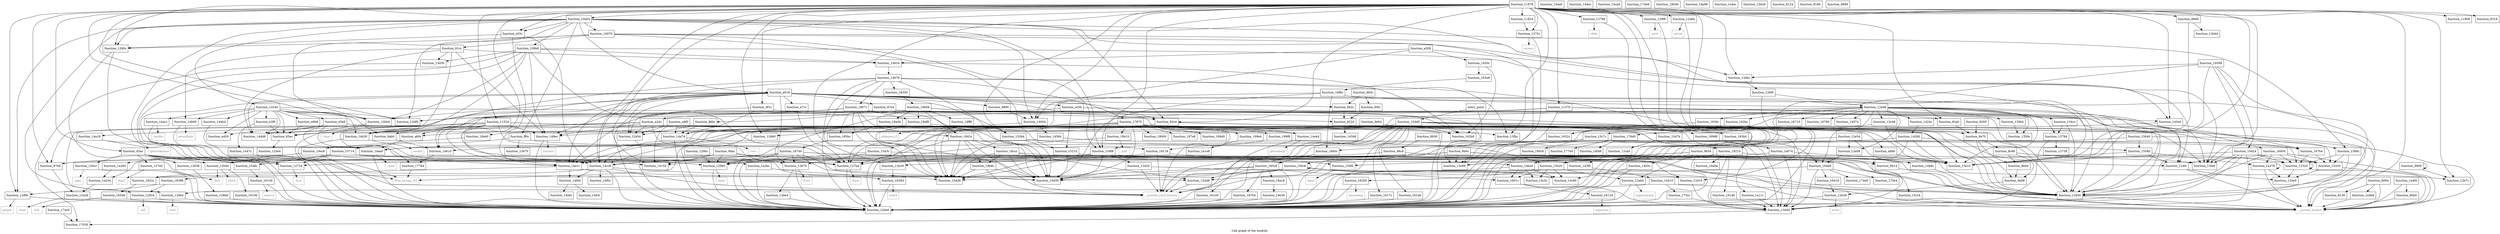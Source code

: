 digraph "Call graph of the module." {
  label="Call graph of the module.";
  node [shape=record];

  Node_function_9dac [label="{function_9dac}"];
  Node_function_129cc [label="{function_129cc}"];
  Node_function_9e94 [label="{function_9e94}"];
  Node_function_9f1c [label="{function_9f1c}"];
  Node_function_12934 [label="{function_12934}"];
  Node_function_a208 [label="{function_a208}"];
  Node_function_a2dc [label="{function_a2dc}"];
  Node_function_a55c [label="{function_a55c}"];
  Node_function_a6f4 [label="{function_a6f4}"];
  Node_function_a880 [label="{function_a880}"];
  Node_function_a9f0 [label="{function_a9f0}"];
  Node_function_9ab0 [label="{function_9ab0}"];
  Node_function_12320 [label="{function_12320}"];
  Node_function_e3f0 [label="{function_e3f0}"];
  Node_function_12430 [label="{function_12430}"];
  Node_function_12960 [label="{function_12960}"];
  Node_function_e450 [label="{function_e450}"];
  Node_function_e5a8 [label="{function_e5a8}"];
  Node_function_e7cc [label="{function_e7cc}"];
  Node_function_125e4 [label="{function_125e4}"];
  Node_function_9b6c [label="{function_9b6c}"];
  Node_function_e818 [label="{function_e818}"];
  Node_function_ff6c [label="{function_ff6c}"];
  Node_function_12670 [label="{function_12670}"];
  Node_function_126e4 [label="{function_126e4}"];
  Node_function_10070 [label="{function_10070}"];
  Node_function_12734 [label="{function_12734}"];
  Node_function_12a28 [label="{function_12a28}"];
  Node_function_124fc [label="{function_124fc}"];
  Node_function_ac94 [label="{function_ac94}"];
  Node_function_128e4 [label="{function_128e4}"];
  Node_function_9b14 [label="{function_9b14}"];
  Node_function_e6b8 [label="{function_e6b8}"];
  Node_function_125e0 [label="{function_125e0}"];
  Node_function_129bc [label="{function_129bc}"];
  Node_function_1275c [label="{function_1275c}"];
  Node_function_10240 [label="{function_10240}"];
  Node_function_12788 [label="{function_12788}"];
  Node_function_127b4 [label="{function_127b4}"];
  Node_function_108b0 [label="{function_108b0}"];
  Node_function_127e0 [label="{function_127e0}"];
  Node_function_10a04 [label="{function_10a04}"];
  Node_function_1280c [label="{function_1280c}"];
  Node_function_11370 [label="{function_11370}"];
  Node_function_12838 [label="{function_12838}"];
  Node_function_11524 [label="{function_11524}"];
  Node_function_12860 [label="{function_12860}"];
  Node_function_11808 [label="{function_11808}"];
  Node_function_1288c [label="{function_1288c}"];
  Node_function_11824 [label="{function_11824}"];
  Node_function_128b8 [label="{function_128b8}"];
  Node_function_11878 [label="{function_11878}"];
  Node_function_129f8 [label="{function_129f8}"];
  Node_function_12b30 [label="{function_12b30}"];
  Node_function_12b38 [label="{function_12b38}"];
  Node_function_12b64 [label="{function_12b64}"];
  Node_function_12b7c [label="{function_12b7c}"];
  Node_function_12a84 [label="{function_12a84}"];
  Node_function_12ab0 [label="{function_12ab0}"];
  Node_function_12b04 [label="{function_12b04}"];
  Node_function_14410 [label="{function_14410}"];
  Node_function_1447c [label="{function_1447c}"];
  Node_function_12a54 [label="{function_12a54}"];
  Node_function_143f0 [label="{function_143f0}"];
  Node_unknown_0 [color="gray50", fontcolor="gray50", label="{unknown_0}"];
  Node_vfork [color="gray50", fontcolor="gray50", label="{vfork}"];
  Node_fork [color="gray50", fontcolor="gray50", label="{fork}"];
  Node_function_144a0 [label="{function_144a0}"];
  Node_function_144b4 [label="{function_144b4}"];
  Node_function_144d8 [label="{function_144d8}"];
  Node_function_144ec [label="{function_144ec}"];
  Node_function_1450c [label="{function_1450c}"];
  Node_function_14584 [label="{function_14584}"];
  Node_function_14604 [label="{function_14604}"];
  Node_function_14610 [label="{function_14610}"];
  Node_function_14634 [label="{function_14634}"];
  Node_function_14678 [label="{function_14678}"];
  Node_function_149ec [label="{function_149ec}"];
  Node_function_1a4f4 [label="{function_1a4f4}"];
  Node_function_14a18 [label="{function_14a18}"];
  Node_function_14a44 [label="{function_14a44}"];
  Node_function_14a74 [label="{function_14a74}"];
  Node_function_14aa0 [label="{function_14aa0}"];
  Node_function_14acc [label="{function_14acc}"];
  Node_function_14b00 [label="{function_14b00}"];
  Node_function_14b30 [label="{function_14b30}"];
  Node_function_14b5c [label="{function_14b5c}"];
  Node_function_14b8c [label="{function_14b8c}"];
  Node_function_14ba4 [label="{function_14ba4}"];
  Node_function_14c5c [label="{function_14c5c}"];
  Node_function_14c80 [label="{function_14c80}"];
  Node_function_14ca4 [label="{function_14ca4}"];
  Node_function_14cc8 [label="{function_14cc8}"];
  Node_function_14e1c [label="{function_14e1c}"];
  Node_function_14f0c [label="{function_14f0c}"];
  Node_function_14fa0 [label="{function_14fa0}"];
  Node_function_14fc0 [label="{function_14fc0}"];
  Node_function_14fd4 [label="{function_14fd4}"];
  Node_function_150c8 [label="{function_150c8}"];
  Node_function_15210 [label="{function_15210}"];
  Node_function_153b4 [label="{function_153b4}"];
  Node_function_154f0 [label="{function_154f0}"];
  Node_function_15580 [label="{function_15580}"];
  Node_function_15640 [label="{function_15640}"];
  Node_function_15714 [label="{function_15714}"];
  Node_function_1584c [label="{function_1584c}"];
  Node_function_159f8 [label="{function_159f8}"];
  Node_function_15a8c [label="{function_15a8c}"];
  Node_function_15b20 [label="{function_15b20}"];
  Node_function_15cc4 [label="{function_15cc4}"];
  Node_function_15d30 [label="{function_15d30}"];
  Node_function_15d38 [label="{function_15d38}"];
  Node_function_15d3c [label="{function_15d3c}"];
  Node_function_15d74 [label="{function_15d74}"];
  Node_function_15dd0 [label="{function_15dd0}"];
  Node_function_1601c [label="{function_1601c}"];
  Node_function_16100 [label="{function_16100}"];
  Node_function_16124 [label="{function_16124}"];
  Node_function_16150 [label="{function_16150}"];
  Node_function_1617c [label="{function_1617c}"];
  Node_function_161a8 [label="{function_161a8}"];
  Node_function_161d4 [label="{function_161d4}"];
  Node_function_16200 [label="{function_16200}"];
  Node_function_1622c [label="{function_1622c}"];
  Node_function_16284 [label="{function_16284}"];
  Node_function_162b0 [label="{function_162b0}"];
  Node_function_162bc [label="{function_162bc}"];
  Node_function_1630c [label="{function_1630c}"];
  Node_function_1632c [label="{function_1632c}"];
  Node_function_163e8 [label="{function_163e8}"];
  Node_function_16418 [label="{function_16418}"];
  Node_function_164d4 [label="{function_164d4}"];
  Node_function_1660c [label="{function_1660c}"];
  Node_function_16710 [label="{function_16710}"];
  Node_function_16780 [label="{function_16780}"];
  Node_function_167b4 [label="{function_167b4}"];
  Node_function_16904 [label="{function_16904}"];
  Node_function_16f6c [label="{function_16f6c}"];
  Node_function_17030 [label="{function_17030}"];
  Node_function_174b8 [label="{function_174b8}"];
  Node_function_174c0 [label="{function_174c0}"];
  Node_function_174d0 [label="{function_174d0}"];
  Node_function_175cc [label="{function_175cc}"];
  Node_function_175e4 [label="{function_175e4}"];
  Node_function_176d0 [label="{function_176d0}"];
  Node_function_17744 [label="{function_17744}"];
  Node_function_17784 [label="{function_17784}"];
  Node_function_17870 [label="{function_17870}"];
  Node_function_18048 [label="{function_18048}"];
  Node_function_1807c [label="{function_1807c}"];
  Node_function_18350 [label="{function_18350}"];
  Node_function_18398 [label="{function_18398}"];
  Node_function_183b0 [label="{function_183b0}"];
  Node_function_183d4 [label="{function_183d4}"];
  Node_function_18410 [label="{function_18410}"];
  Node_function_1843c [label="{function_1843c}"];
  Node_function_185bc [label="{function_185bc}"];
  Node_function_185c8 [label="{function_185c8}"];
  Node_function_18704 [label="{function_18704}"];
  Node_function_187d0 [label="{function_187d0}"];
  Node_function_18a98 [label="{function_18a98}"];
  Node_function_18ac8 [label="{function_18ac8}"];
  Node_function_18af8 [label="{function_18af8}"];
  Node_function_18b8c [label="{function_18b8c}"];
  Node_function_18ccc [label="{function_18ccc}"];
  Node_function_18eb0 [label="{function_18eb0}"];
  Node_function_18f48 [label="{function_18f48}"];
  Node_function_19000 [label="{function_19000}"];
  Node_function_190c8 [label="{function_190c8}"];
  Node_function_19118 [label="{function_19118}"];
  Node_function_19148 [label="{function_19148}"];
  Node_function_19214 [label="{function_19214}"];
  Node_function_19424 [label="{function_19424}"];
  Node_function_19588 [label="{function_19588}"];
  Node_function_197e8 [label="{function_197e8}"];
  Node_function_198d0 [label="{function_198d0}"];
  Node_function_19988 [label="{function_19988}"];
  Node_function_199e4 [label="{function_199e4}"];
  Node_function_199f8 [label="{function_199f8}"];
  Node_function_19ad4 [label="{function_19ad4}"];
  Node_function_19b08 [label="{function_19b08}"];
  Node_function_19e30 [label="{function_19e30}"];
  Node_function_19e94 [label="{function_19e94}"];
  Node_function_19ec8 [label="{function_19ec8}"];
  Node_function_19ff8 [label="{function_19ff8}"];
  Node_function_1a074 [label="{function_1a074}"];
  Node_function_1a11c [label="{function_1a11c}"];
  Node_function_1a1e8 [label="{function_1a1e8}"];
  Node_function_1a234 [label="{function_1a234}"];
  Node_function_1a290 [label="{function_1a290}"];
  Node_function_1a2bc [label="{function_1a2bc}"];
  Node_function_1a378 [label="{function_1a378}"];
  Node_function_1a4b8 [label="{function_1a4b8}"];
  Node_function_1a4ec [label="{function_1a4ec}"];
  Node_fcntl [color="gray50", fontcolor="gray50", label="{fcntl}"];
  Node_exit [color="gray50", fontcolor="gray50", label="{exit}"];
  Node_access [color="gray50", fontcolor="gray50", label="{access}"];
  Node_chdir [color="gray50", fontcolor="gray50", label="{chdir}"];
  Node_close [color="gray50", fontcolor="gray50", label="{close}"];
  Node_dup2 [color="gray50", fontcolor="gray50", label="{dup2}"];
  Node_getpid [color="gray50", fontcolor="gray50", label="{getpid}"];
  Node_ioctl [color="gray50", fontcolor="gray50", label="{ioctl}"];
  Node_kill [color="gray50", fontcolor="gray50", label="{kill}"];
  Node_open [color="gray50", fontcolor="gray50", label="{open}"];
  Node_pipe [color="gray50", fontcolor="gray50", label="{pipe}"];
  Node_prctl [color="gray50", fontcolor="gray50", label="{prctl}"];
  Node_read [color="gray50", fontcolor="gray50", label="{read}"];
  Node_setsid [color="gray50", fontcolor="gray50", label="{setsid}"];
  Node_sigprocmask [color="gray50", fontcolor="gray50", label="{sigprocmask}"];
  Node_time [color="gray50", fontcolor="gray50", label="{time}"];
  Node_write [color="gray50", fontcolor="gray50", label="{write}"];
  Node_connect [color="gray50", fontcolor="gray50", label="{connect}"];
  Node_getsockname [color="gray50", fontcolor="gray50", label="{getsockname}"];
  Node_getsockopt [color="gray50", fontcolor="gray50", label="{getsockopt}"];
  Node_recv [color="gray50", fontcolor="gray50", label="{recv}"];
  Node_send [color="gray50", fontcolor="gray50", label="{send}"];
  Node_sendto [color="gray50", fontcolor="gray50", label="{sendto}"];
  Node_setsockopt [color="gray50", fontcolor="gray50", label="{setsockopt}"];
  Node_socket [color="gray50", fontcolor="gray50", label="{socket}"];
  Node_sigaction [color="gray50", fontcolor="gray50", label="{sigaction}"];
  Node_execve [color="gray50", fontcolor="gray50", label="{execve}"];
  Node_nanosleep [color="gray50", fontcolor="gray50", label="{nanosleep}"];
  Node_wait4 [color="gray50", fontcolor="gray50", label="{wait4}"];
  Node_brk [color="gray50", fontcolor="gray50", label="{brk}"];
  Node_poll [color="gray50", fontcolor="gray50", label="{poll}"];
  Node_llvm_bswap_i32 [color="gray50", fontcolor="gray50", label="{llvm_bswap_i32}"];
  Node_fabsf [color="gray50", fontcolor="gray50", label="{fabsf}"];
  Node_function_13d28 [label="{function_13d28}"];
  Node_function_13d30 [label="{function_13d30}"];
  Node_function_13d40 [label="{function_13d40}"];
  Node_function_13d50 [label="{function_13d50}"];
  Node_function_13df0 [label="{function_13df0}"];
  Node_function_13e10 [label="{function_13e10}"];
  Node_function_13e70 [label="{function_13e70}"];
  Node_function_13e98 [label="{function_13e98}"];
  Node_function_13fa0 [label="{function_13fa0}"];
  Node_function_13fbc [label="{function_13fbc}"];
  Node_function_14074 [label="{function_14074}"];
  Node_function_14154 [label="{function_14154}"];
  Node_function_1424c [label="{function_1424c}"];
  Node_function_14260 [label="{function_14260}"];
  Node_function_14348 [label="{function_14348}"];
  Node_function_143e4 [label="{function_143e4}"];
  Node_function_12bb0 [label="{function_12bb0}"];
  Node_function_12bbc [label="{function_12bbc}"];
  Node_function_12bf0 [label="{function_12bf0}"];
  Node_function_12ca0 [label="{function_12ca0}"];
  Node_function_12d10 [label="{function_12d10}"];
  Node_function_12d20 [label="{function_12d20}"];
  Node_function_12dd8 [label="{function_12dd8}"];
  Node_function_12e08 [label="{function_12e08}"];
  Node_function_12e54 [label="{function_12e54}"];
  Node_function_12ed8 [label="{function_12ed8}"];
  Node_function_134cc [label="{function_134cc}"];
  Node_function_13564 [label="{function_13564}"];
  Node_function_1359c [label="{function_1359c}"];
  Node_function_13738 [label="{function_13738}"];
  Node_function_13784 [label="{function_13784}"];
  Node_function_13c48 [label="{function_13c48}"];
  Node_function_13c7c [label="{function_13c7c}"];
  Node_function_12640 [label="{function_12640}"];
  Node___pseudo_branch [color="gray50", fontcolor="gray50", label="{__pseudo_branch}"];
  Node___pseudo_cond_branch [color="gray50", fontcolor="gray50", label="{__pseudo_cond_branch}"];
  Node_function_8094 [label="{function_8094}"];
  Node_function_80b0 [label="{function_80b0}"];
  Node_function_8124 [label="{function_8124}"];
  Node_function_8130 [label="{function_8130}"];
  Node_function_8188 [label="{function_8188}"];
  Node_entry_point [label="{entry_point}"];
  Node_function_81cc [label="{function_81cc}"];
  Node_function_8318 [label="{function_8318}"];
  Node_function_83ec [label="{function_83ec}"];
  Node_function_8524 [label="{function_8524}"];
  Node_function_85fc [label="{function_85fc}"];
  Node_function_862c [label="{function_862c}"];
  Node_function_865c [label="{function_865c}"];
  Node_function_86bc [label="{function_86bc}"];
  Node_function_87e4 [label="{function_87e4}"];
  Node_function_8890 [label="{function_8890}"];
  Node_function_88c8 [label="{function_88c8}"];
  Node_function_8938 [label="{function_8938}"];
  Node_function_8968 [label="{function_8968}"];
  Node_function_8a98 [label="{function_8a98}"];
  Node_function_8b04 [label="{function_8b04}"];
  Node_function_8c88 [label="{function_8c88}"];
  Node_function_8e70 [label="{function_8e70}"];
  Node_function_9260 [label="{function_9260}"];
  Node_function_92a0 [label="{function_92a0}"];
  Node_function_92e4 [label="{function_92e4}"];
  Node_function_93ac [label="{function_93ac}"];
  Node_function_9634 [label="{function_9634}"];
  Node_function_97b8 [label="{function_97b8}"];
  Node_function_9888 [label="{function_9888}"];
  Node_function_9908 [label="{function_9908}"];
  Node_function_9dac -> Node_function_12960;
  Node_function_9dac -> Node_function_9b14;
  Node_function_9dac -> Node_function_127b4;
  Node_function_9dac -> Node_function_13d50;
  Node_function_9dac -> Node_function_14154;
  Node_function_9dac -> Node_function_97b8;
  Node_function_129cc -> Node_pipe;
  Node_function_129cc -> Node_function_12bb0;
  Node_function_9e94 -> Node_function_12430;
  Node_function_9e94 -> Node_function_83ec;
  Node_function_9f1c -> Node_function_12a54;
  Node_function_9f1c -> Node_function_14a74;
  Node_function_9f1c -> Node_function_13d50;
  Node_function_9f1c -> Node_function_92e4;
  Node_function_12934 -> Node_kill;
  Node_function_12934 -> Node_function_12bb0;
  Node_function_a208 -> Node_function_1450c;
  Node_function_a208 -> Node_function_14604;
  Node_function_a208 -> Node_function_14634;
  Node_function_a208 -> Node_function_13fa0;
  Node_function_a2dc -> Node_function_9ab0;
  Node_function_a2dc -> Node_function_12670;
  Node_function_a2dc -> Node_function_12a54;
  Node_function_a2dc -> Node_function_144d8;
  Node_function_a2dc -> Node_function_149ec;
  Node_function_a2dc -> Node_function_14a44;
  Node_function_a2dc -> Node_function_12bb0;
  Node_function_a55c -> Node_function_1280c;
  Node_function_a55c -> Node_function_14cc8;
  Node_function_a55c -> Node_function_14e1c;
  Node_function_a6f4 -> Node_function_14aa0;
  Node_function_a880 -> Node_function_13e10;
  Node_function_a9f0 -> Node_function_a6f4;
  Node_function_a9f0 -> Node_function_a880;
  Node_function_a9f0 -> Node_function_12a54;
  Node_function_a9f0 -> Node_function_14a74;
  Node_function_a9f0 -> Node_function_14154;
  Node_function_9ab0 -> Node_function_14610;
  Node_function_12320 -> Node_function_12320;
  Node_function_12320 -> Node_function_125e0;
  Node_function_12320 -> Node___pseudo_branch;
  Node_function_e3f0 -> Node_function_1447c;
  Node_function_e3f0 -> Node_function_83ec;
  Node_function_12430 -> Node_function_125e0;
  Node_function_12430 -> Node___pseudo_branch;
  Node_function_12960 -> Node_open;
  Node_function_12960 -> Node_function_12bb0;
  Node_function_e5a8 -> Node_function_e450;
  Node_function_e5a8 -> Node_function_144d8;
  Node_function_e5a8 -> Node_function_14cc8;
  Node_function_e5a8 -> Node_function_14e1c;
  Node_function_e5a8 -> Node_function_13d40;
  Node_function_e7cc -> Node_function_127b4;
  Node_function_9b6c -> Node_function_12960;
  Node_function_9b6c -> Node_function_9b14;
  Node_function_9b6c -> Node_function_127b4;
  Node_function_9b6c -> Node_function_13d50;
  Node_function_9b6c -> Node_function_13e10;
  Node_function_9b6c -> Node_function_13e98;
  Node_function_9b6c -> Node_function_13fa0;
  Node_function_9b6c -> Node_function_14154;
  Node_function_9b6c -> Node_function_97b8;
  Node_function_e818 -> Node_function_e7cc;
  Node_function_e818 -> Node_function_12670;
  Node_function_e818 -> Node_function_ac94;
  Node_function_e818 -> Node_function_12b04;
  Node_function_e818 -> Node_function_12a54;
  Node_function_e818 -> Node_function_144d8;
  Node_function_e818 -> Node_function_149ec;
  Node_function_e818 -> Node_function_14a44;
  Node_function_e818 -> Node_function_14aa0;
  Node_function_e818 -> Node_function_14b30;
  Node_function_e818 -> Node_function_14cc8;
  Node_function_e818 -> Node_function_153b4;
  Node_function_e818 -> Node_function_13d50;
  Node_function_e818 -> Node_function_13e10;
  Node_function_e818 -> Node_function_12bb0;
  Node_function_e818 -> Node_function_83ec;
  Node_function_e818 -> Node_function_862c;
  Node_function_e818 -> Node_function_87e4;
  Node_function_e818 -> Node_function_8890;
  Node_function_e818 -> Node_function_92e4;
  Node_function_ff6c -> Node_function_15714;
  Node_function_ff6c -> Node_function_15b20;
  Node_function_ff6c -> Node_function_13e70;
  Node_function_12670 -> Node_function_126e4;
  Node_function_12670 -> Node_fcntl;
  Node_function_12670 -> Node_function_12bb0;
  Node_function_126e4 -> Node_function_12bb0;
  Node_function_10070 -> Node_function_124fc;
  Node_function_10070 -> Node_function_1280c;
  Node_function_10070 -> Node_function_12b04;
  Node_function_10070 -> Node_function_15210;
  Node_function_10070 -> Node_function_159f8;
  Node_function_10070 -> Node_function_12bbc;
  Node_function_10070 -> Node_function_81cc;
  Node_function_12734 -> Node_exit;
  Node_function_12a28 -> Node_read;
  Node_function_12a28 -> Node_function_12bb0;
  Node_function_124fc -> Node_function_125e0;
  Node_function_124fc -> Node___pseudo_branch;
  Node_function_ac94 -> Node_function_124fc;
  Node_function_ac94 -> Node_function_14610;
  Node_function_ac94 -> Node_function_15210;
  Node_function_ac94 -> Node_function_92a0;
  Node_function_128e4 -> Node_ioctl;
  Node_function_128e4 -> Node_function_12bb0;
  Node_function_9b14 -> Node_function_12b7c;
  Node_function_e6b8 -> Node_function_83ec;
  Node_function_129bc -> Node_function_12960;
  Node_function_1275c -> Node_access;
  Node_function_1275c -> Node_function_12bb0;
  Node_function_10240 -> Node_function_9ab0;
  Node_function_10240 -> Node_function_e3f0;
  Node_function_10240 -> Node_function_e450;
  Node_function_10240 -> Node_function_e5a8;
  Node_function_10240 -> Node_function_e6b8;
  Node_function_10240 -> Node_function_12b04;
  Node_function_10240 -> Node_function_144b4;
  Node_function_10240 -> Node_function_144d8;
  Node_function_10240 -> Node_function_14acc;
  Node_function_10240 -> Node_function_14b00;
  Node_function_10240 -> Node_function_14b30;
  Node_function_10240 -> Node_function_13df0;
  Node_function_10240 -> Node_function_143e4;
  Node_function_10240 -> Node_function_83ec;
  Node_function_12788 -> Node_chdir;
  Node_function_12788 -> Node_function_12bb0;
  Node_function_127b4 -> Node_close;
  Node_function_127b4 -> Node_function_12bb0;
  Node_function_108b0 -> Node_function_12734;
  Node_function_108b0 -> Node_function_127b4;
  Node_function_108b0 -> Node_function_12b04;
  Node_function_108b0 -> Node_function_14634;
  Node_function_108b0 -> Node_function_149ec;
  Node_function_108b0 -> Node_function_14aa0;
  Node_function_108b0 -> Node_function_14b30;
  Node_function_108b0 -> Node_function_13d30;
  Node_function_108b0 -> Node_function_13d50;
  Node_function_127e0 -> Node_dup2;
  Node_function_127e0 -> Node_function_12bb0;
  Node_function_10a04 -> Node_function_12934;
  Node_function_10a04 -> Node_function_a55c;
  Node_function_10a04 -> Node_function_e818;
  Node_function_10a04 -> Node_function_ff6c;
  Node_function_10a04 -> Node_function_10070;
  Node_function_10a04 -> Node_function_12734;
  Node_function_10a04 -> Node_function_10240;
  Node_function_10a04 -> Node_function_108b0;
  Node_function_10a04 -> Node_function_1280c;
  Node_function_10a04 -> Node_function_1288c;
  Node_function_10a04 -> Node_function_14604;
  Node_function_10a04 -> Node_function_1584c;
  Node_function_10a04 -> Node_function_159f8;
  Node_function_10a04 -> Node_function_13df0;
  Node_function_10a04 -> Node_function_13e98;
  Node_function_10a04 -> Node_function_143e4;
  Node_function_10a04 -> Node_function_92e4;
  Node_function_1280c -> Node_fork;
  Node_function_1280c -> Node_function_12bb0;
  Node_function_11370 -> Node_function_a2dc;
  Node_function_11370 -> Node_function_127b4;
  Node_function_11370 -> Node_function_14b30;
  Node_function_11370 -> Node_function_1584c;
  Node_function_11370 -> Node_function_13d50;
  Node_function_11370 -> Node_function_13e98;
  Node_function_11370 -> Node_function_13fa0;
  Node_function_12838 -> Node_function_128b8;
  Node_function_11524 -> Node_function_12960;
  Node_function_11524 -> Node_function_128e4;
  Node_function_11524 -> Node_function_127b4;
  Node_function_11524 -> Node_function_144d8;
  Node_function_11524 -> Node_function_14610;
  Node_function_11524 -> Node_function_149ec;
  Node_function_11524 -> Node_function_14a18;
  Node_function_11524 -> Node_function_14b30;
  Node_function_11524 -> Node_function_13d50;
  Node_function_11524 -> Node_function_13fa0;
  Node_function_11524 -> Node_function_14154;
  Node_function_11524 -> Node_function_97b8;
  Node_function_12860 -> Node_function_12bb0;
  Node_function_1288c -> Node_getpid;
  Node_function_1288c -> Node_function_12bb0;
  Node_function_11824 -> Node_function_1275c;
  Node_function_128b8 -> Node_function_12bb0;
  Node_function_11878 -> Node_function_9f1c;
  Node_function_11878 -> Node_function_a55c;
  Node_function_11878 -> Node_function_1275c;
  Node_function_11878 -> Node_function_12788;
  Node_function_11878 -> Node_function_10a04;
  Node_function_11878 -> Node_function_1280c;
  Node_function_11878 -> Node_function_11370;
  Node_function_11878 -> Node_function_11524;
  Node_function_11878 -> Node_function_12860;
  Node_function_11878 -> Node_function_11808;
  Node_function_11878 -> Node_function_1288c;
  Node_function_11878 -> Node_function_11824;
  Node_function_11878 -> Node_function_129f8;
  Node_function_11878 -> Node_function_12b30;
  Node_function_11878 -> Node_function_12b7c;
  Node_function_11878 -> Node_function_12a84;
  Node_function_11878 -> Node_function_12b04;
  Node_function_11878 -> Node_function_14604;
  Node_function_11878 -> Node_function_14ba4;
  Node_function_11878 -> Node_function_14cc8;
  Node_function_11878 -> Node_function_14e1c;
  Node_function_11878 -> Node_function_153b4;
  Node_function_11878 -> Node_function_159f8;
  Node_function_11878 -> Node_function_15b20;
  Node_function_11878 -> Node_function_13d50;
  Node_function_11878 -> Node_function_13df0;
  Node_function_11878 -> Node_function_13e10;
  Node_function_11878 -> Node_function_13fa0;
  Node_function_11878 -> Node_function_13fbc;
  Node_function_11878 -> Node_function_14154;
  Node_function_11878 -> Node_function_143e4;
  Node_function_11878 -> Node_function_12bbc;
  Node_function_11878 -> Node_function_8318;
  Node_function_11878 -> Node_function_8968;
  Node_function_11878 -> Node_function_92a0;
  Node_function_11878 -> Node_function_92e4;
  Node_function_11878 -> Node_function_93ac;
  Node_function_11878 -> Node_function_9634;
  Node_function_11878 -> Node_function_97b8;
  Node_function_129f8 -> Node_prctl;
  Node_function_129f8 -> Node_function_12bb0;
  Node_function_12b30 -> Node_function_16284;
  Node_function_12b38 -> Node_write;
  Node_function_12b38 -> Node_function_12bb0;
  Node_function_12a84 -> Node_setsid;
  Node_function_12a84 -> Node_function_12bb0;
  Node_function_12ab0 -> Node_sigprocmask;
  Node_function_12ab0 -> Node_function_12bb0;
  Node_function_12b04 -> Node_time;
  Node_function_12b04 -> Node_function_12bb0;
  Node_function_14410 -> Node_function_128e4;
  Node_function_14410 -> Node_function_175cc;
  Node_function_14410 -> Node_function_13d50;
  Node_function_1447c -> Node_llvm_bswap_i32;
  Node_function_12a54 -> Node_function_12bb0;
  Node_function_143f0 -> Node_function_14410;
  Node_function_144b4 -> Node_llvm_bswap_i32;
  Node_function_1450c -> Node_function_162b0;
  Node_function_1450c -> Node_function_163e8;
  Node_function_14584 -> Node_function_167b4;
  Node_function_14584 -> Node_llvm_bswap_i32;
  Node_function_14604 -> Node_unknown_0;
  Node_function_14604 -> Node_function_14584;
  Node_function_14610 -> Node_function_17784;
  Node_function_14634 -> Node_function_14678;
  Node_function_14634 -> Node_function_162b0;
  Node_function_14678 -> Node_function_14e1c;
  Node_function_14678 -> Node_function_15d30;
  Node_function_14678 -> Node_function_15d38;
  Node_function_14678 -> Node_function_17784;
  Node_function_14678 -> Node_function_17870;
  Node_function_14678 -> Node_function_1807c;
  Node_function_14678 -> Node_function_18350;
  Node_function_14678 -> Node_function_13d40;
  Node_function_14678 -> Node_function_13fbc;
  Node_function_14678 -> Node_function_12bb0;
  Node_function_149ec -> Node_connect;
  Node_function_149ec -> Node_function_12bb0;
  Node_function_1a4f4 -> Node___pseudo_branch;
  Node_function_1a4f4 -> Node_function_80b0;
  Node_function_14a18 -> Node_getsockname;
  Node_function_14a18 -> Node_function_12bb0;
  Node_function_14a44 -> Node_getsockopt;
  Node_function_14a44 -> Node_function_12bb0;
  Node_function_14a74 -> Node_recv;
  Node_function_14a74 -> Node_function_12bb0;
  Node_function_14aa0 -> Node_send;
  Node_function_14aa0 -> Node_function_12bb0;
  Node_function_14acc -> Node_sendto;
  Node_function_14acc -> Node_function_12bb0;
  Node_function_14b00 -> Node_setsockopt;
  Node_function_14b00 -> Node_function_12bb0;
  Node_function_14b30 -> Node_socket;
  Node_function_14b30 -> Node_function_12bb0;
  Node_function_14b5c -> Node_function_14c80;
  Node_function_14b5c -> Node_function_12bb0;
  Node_function_14b8c -> Node_function_13d50;
  Node_function_14ba4 -> Node_function_14c5c;
  Node_function_14ba4 -> Node_function_14c80;
  Node_function_14ba4 -> Node_function_1601c;
  Node_function_14ba4 -> Node_function_12bb0;
  Node_function_14cc8 -> Node_function_14f0c;
  Node_function_14cc8 -> Node_function_14fd4;
  Node_function_14cc8 -> Node_function_15d30;
  Node_function_14cc8 -> Node_function_1622c;
  Node_function_14cc8 -> Node_function_12bb0;
  Node_function_14cc8 -> Node___pseudo_cond_branch;
  Node_function_14e1c -> Node_function_14fd4;
  Node_function_14e1c -> Node_function_15d30;
  Node_function_14e1c -> Node_function_1622c;
  Node_function_14fd4 -> Node_function_14fa0;
  Node_function_14fd4 -> Node_function_14fc0;
  Node_function_150c8 -> Node_function_14c80;
  Node_function_150c8 -> Node_function_150c8;
  Node_function_150c8 -> Node_function_15d30;
  Node_function_150c8 -> Node_function_1601c;
  Node_function_150c8 -> Node_function_18398;
  Node_function_150c8 -> Node_function_13d50;
  Node_function_150c8 -> Node___pseudo_cond_branch;
  Node_function_15210 -> Node_function_154f0;
  Node_function_15210 -> Node_function_15d30;
  Node_function_15210 -> Node_function_15d38;
  Node_function_153b4 -> Node_function_15580;
  Node_function_153b4 -> Node_function_15d30;
  Node_function_153b4 -> Node_function_15d38;
  Node_function_154f0 -> Node_fabsf;
  Node_function_15580 -> Node_function_124fc;
  Node_function_15580 -> Node_function_154f0;
  Node_function_15580 -> Node_function_1a378;
  Node_function_15640 -> Node_function_15580;
  Node_function_15640 -> Node_function_12bb0;
  Node_function_15640 -> Node___pseudo_branch;
  Node_function_15714 -> Node_function_12734;
  Node_function_15714 -> Node_function_14ba4;
  Node_function_15714 -> Node_function_15a8c;
  Node_function_15714 -> Node_function_16284;
  Node_function_15714 -> Node_function_12640;
  Node_function_1584c -> Node_function_12320;
  Node_function_1584c -> Node_function_12430;
  Node_function_1584c -> Node_function_12bb0;
  Node_function_159f8 -> Node_function_12734;
  Node_function_159f8 -> Node_function_15cc4;
  Node_function_159f8 -> Node_function_15d30;
  Node_function_159f8 -> Node_function_15d38;
  Node_function_159f8 -> Node_function_12d20;
  Node_function_159f8 -> Node___pseudo_branch;
  Node_function_15a8c -> Node_function_16150;
  Node_function_15b20 -> Node_function_12ab0;
  Node_function_15b20 -> Node_function_14c5c;
  Node_function_15b20 -> Node_function_14c80;
  Node_function_15b20 -> Node_function_1601c;
  Node_function_15b20 -> Node_function_16200;
  Node_function_15b20 -> Node_function_12bb0;
  Node_function_15cc4 -> Node___pseudo_branch;
  Node_function_15d3c -> Node_function_12960;
  Node_function_15d3c -> Node_function_12670;
  Node_function_15d3c -> Node_function_150c8;
  Node_function_15d74 -> Node_function_12ca0;
  Node_function_15dd0 -> Node_function_12860;
  Node_function_15dd0 -> Node_function_159f8;
  Node_function_15dd0 -> Node_function_15d3c;
  Node_function_15dd0 -> Node_function_15d74;
  Node_function_15dd0 -> Node_function_1617c;
  Node_function_15dd0 -> Node_function_161a8;
  Node_function_15dd0 -> Node_function_161d4;
  Node_function_15dd0 -> Node_function_162b0;
  Node_function_15dd0 -> Node_function_183b0;
  Node_function_15dd0 -> Node_function_13d50;
  Node_function_15dd0 -> Node_function_12bb0;
  Node_function_15dd0 -> Node___pseudo_branch;
  Node_function_15dd0 -> Node___pseudo_cond_branch;
  Node_function_1601c -> Node_function_16124;
  Node_function_1601c -> Node_function_13d40;
  Node_function_16100 -> Node_function_12bb0;
  Node_function_16124 -> Node_sigaction;
  Node_function_16124 -> Node_function_12bb0;
  Node_function_16150 -> Node_execve;
  Node_function_16150 -> Node_function_12bb0;
  Node_function_1617c -> Node_function_12bb0;
  Node_function_161a8 -> Node_function_12bb0;
  Node_function_161d4 -> Node_function_12bb0;
  Node_function_16200 -> Node_nanosleep;
  Node_function_16200 -> Node_function_12bb0;
  Node_function_1622c -> Node_function_183d4;
  Node_function_16284 -> Node_wait4;
  Node_function_16284 -> Node_function_12bb0;
  Node_function_162bc -> Node_function_1632c;
  Node_function_1630c -> Node_function_1632c;
  Node_function_1632c -> Node_function_12bb0;
  Node_function_163e8 -> Node_function_16f6c;
  Node_function_16418 -> Node_function_12b38;
  Node_function_164d4 -> Node_function_16418;
  Node_function_164d4 -> Node_function_174d0;
  Node_function_164d4 -> Node_function_175e4;
  Node_function_164d4 -> Node_function_13d40;
  Node_function_164d4 -> Node_function_12dd8;
  Node_function_1660c -> Node_function_185c8;
  Node_function_1660c -> Node_function_12bb0;
  Node_function_167b4 -> Node_function_12320;
  Node_function_167b4 -> Node_function_12430;
  Node_function_16904 -> Node_function_12320;
  Node_function_16904 -> Node_function_12430;
  Node_function_16904 -> Node_function_124fc;
  Node_function_16904 -> Node_function_1a378;
  Node_function_16904 -> Node_function_13d50;
  Node_function_16904 -> Node___pseudo_branch;
  Node_function_16f6c -> Node_function_15d30;
  Node_function_16f6c -> Node_function_15d38;
  Node_function_16f6c -> Node_function_1660c;
  Node_function_16f6c -> Node_function_12ed8;
  Node_function_16f6c -> Node___pseudo_branch;
  Node_function_174c0 -> Node_function_17030;
  Node_function_175cc -> Node_function_13d40;
  Node_function_176d0 -> Node_function_17744;
  Node_function_176d0 -> Node_function_18f48;
  Node_function_176d0 -> Node_function_190c8;
  Node_function_17784 -> Node_llvm_bswap_i32;
  Node_function_17870 -> Node_function_124fc;
  Node_function_17870 -> Node_function_127b4;
  Node_function_17870 -> Node_function_14610;
  Node_function_17870 -> Node_function_149ec;
  Node_function_17870 -> Node_function_14a74;
  Node_function_17870 -> Node_function_14aa0;
  Node_function_17870 -> Node_function_14b30;
  Node_function_17870 -> Node_function_14cc8;
  Node_function_17870 -> Node_function_14e1c;
  Node_function_17870 -> Node_function_15d30;
  Node_function_17870 -> Node_function_15d38;
  Node_function_17870 -> Node_function_162b0;
  Node_function_17870 -> Node_function_18410;
  Node_function_17870 -> Node_function_19000;
  Node_function_17870 -> Node_function_19214;
  Node_function_17870 -> Node_function_197e8;
  Node_function_17870 -> Node_function_198d0;
  Node_function_17870 -> Node_function_19988;
  Node_function_17870 -> Node_function_199e4;
  Node_function_17870 -> Node_function_199f8;
  Node_function_17870 -> Node_function_13d40;
  Node_function_17870 -> Node_function_13d50;
  Node_function_17870 -> Node_function_13e10;
  Node_function_17870 -> Node_function_13fbc;
  Node_function_17870 -> Node_function_12bb0;
  Node_function_17870 -> Node___pseudo_cond_branch;
  Node_function_1807c -> Node_function_14e1c;
  Node_function_1807c -> Node_function_15d30;
  Node_function_1807c -> Node_function_15d38;
  Node_function_1807c -> Node_function_162b0;
  Node_function_1807c -> Node_function_1843c;
  Node_function_1807c -> Node_function_185bc;
  Node_function_1807c -> Node_function_18af8;
  Node_function_1807c -> Node_function_19118;
  Node_function_1807c -> Node_function_13df0;
  Node_function_18350 -> Node_function_19b08;
  Node_function_18398 -> Node_function_12934;
  Node_function_18398 -> Node_function_1288c;
  Node_function_183d4 -> Node_brk;
  Node_function_183d4 -> Node_function_12bb0;
  Node_function_18410 -> Node_poll;
  Node_function_18410 -> Node_function_12bb0;
  Node_function_1843c -> Node_function_127b4;
  Node_function_1843c -> Node_function_15d30;
  Node_function_1843c -> Node_function_15d38;
  Node_function_1843c -> Node_function_18b8c;
  Node_function_1843c -> Node_function_18ccc;
  Node_function_1843c -> Node___pseudo_cond_branch;
  Node_function_185bc -> Node_function_187d0;
  Node_function_185c8 -> Node_function_15d30;
  Node_function_185c8 -> Node_function_15d38;
  Node_function_185c8 -> Node_function_18704;
  Node_function_185c8 -> Node_function_18ac8;
  Node_function_185c8 -> Node_function_12bb0;
  Node_function_185c8 -> Node_function_12dd8;
  Node_function_185c8 -> Node___pseudo_branch;
  Node_function_18704 -> Node_function_12bb0;
  Node_function_187d0 -> Node_function_12960;
  Node_function_187d0 -> Node_function_12670;
  Node_function_187d0 -> Node_function_143f0;
  Node_function_187d0 -> Node_function_14cc8;
  Node_function_187d0 -> Node_function_14e1c;
  Node_function_187d0 -> Node_function_15d30;
  Node_function_187d0 -> Node_function_15d38;
  Node_function_187d0 -> Node_function_12bb0;
  Node_function_187d0 -> Node_function_12d10;
  Node_function_18ac8 -> Node_function_19e30;
  Node_function_18af8 -> Node_function_15d30;
  Node_function_18af8 -> Node_function_15d38;
  Node_function_18af8 -> Node_function_18eb0;
  Node_function_18af8 -> Node___pseudo_branch;
  Node_function_18b8c -> Node_function_15d30;
  Node_function_18b8c -> Node_function_15d38;
  Node_function_18b8c -> Node___pseudo_cond_branch;
  Node_function_18ccc -> Node_function_15d30;
  Node_function_18ccc -> Node_function_15d38;
  Node_function_18ccc -> Node_function_18b8c;
  Node_function_18ccc -> Node_function_12dd8;
  Node_function_18ccc -> Node___pseudo_branch;
  Node_function_18eb0 -> Node_function_19ec8;
  Node_function_19118 -> Node_function_14cc8;
  Node_function_19118 -> Node_function_13e10;
  Node_function_19118 -> Node___pseudo_cond_branch;
  Node_function_19148 -> Node_function_13d40;
  Node_function_19214 -> Node_function_19148;
  Node_function_19214 -> Node_function_19e94;
  Node_function_19214 -> Node_function_13d40;
  Node_function_19214 -> Node_function_13d50;
  Node_function_19214 -> Node_function_13e98;
  Node_function_19214 -> Node_function_12bb0;
  Node_function_19424 -> Node_function_12320;
  Node_function_19424 -> Node_function_12430;
  Node_function_19424 -> Node_function_13d40;
  Node_function_19424 -> Node_function_13d50;
  Node_function_19424 -> Node_function_13e10;
  Node_function_19424 -> Node_function_13fa0;
  Node_function_19424 -> Node_function_12bb0;
  Node_function_19588 -> Node_function_19424;
  Node_function_19588 -> Node_function_13d50;
  Node_function_19588 -> Node_function_13e10;
  Node_function_19588 -> Node_function_13fa0;
  Node_function_19588 -> Node_function_12bb0;
  Node_function_19588 -> Node_function_12bbc;
  Node_function_19988 -> Node_function_1a074;
  Node_function_199e4 -> Node_function_1a1e8;
  Node_function_199f8 -> Node_function_19118;
  Node_function_199f8 -> Node_function_1a11c;
  Node_function_19ad4 -> Node_function_185bc;
  Node_function_19b08 -> Node_function_1843c;
  Node_function_19b08 -> Node_function_18af8;
  Node_function_19b08 -> Node_function_19214;
  Node_function_19b08 -> Node_function_19ad4;
  Node_function_19b08 -> Node_function_19ff8;
  Node_function_19b08 -> Node_function_13df0;
  Node_function_19b08 -> Node_function_13e98;
  Node_function_19b08 -> Node_function_12bb0;
  Node_function_19e30 -> Node_function_12bb0;
  Node_function_19ec8 -> Node_function_1a234;
  Node_function_19ec8 -> Node_function_1a290;
  Node_function_19ec8 -> Node_function_1a2bc;
  Node_function_19ec8 -> Node___pseudo_cond_branch;
  Node_function_1a074 -> Node_function_13d40;
  Node_function_1a074 -> Node_function_13e10;
  Node_function_1a074 -> Node_function_13e98;
  Node_function_1a11c -> Node_function_13d40;
  Node_function_1a234 -> Node_function_12a28;
  Node_function_1a290 -> Node_function_1a234;
  Node_function_1a2bc -> Node_function_12bb0;
  Node_function_1a2bc -> Node_function_12dd8;
  Node_function_1a378 -> Node_function_125e0;
  Node_function_1a378 -> Node_function_1a378;
  Node_function_1a378 -> Node___pseudo_branch;
  Node_function_1a4b8 -> Node___pseudo_branch;
  Node_function_13d30 -> Node_function_17030;
  Node_function_13d40 -> Node_function_17030;
  Node_function_13d50 -> Node___pseudo_branch;
  Node_function_1424c -> Node_function_14260;
  Node_function_14260 -> Node_function_167b4;
  Node_function_14260 -> Node_function_13d40;
  Node_function_14260 -> Node_function_13e10;
  Node_function_14260 -> Node_function_12bb0;
  Node_function_143e4 -> Node_function_176d0;
  Node_function_143e4 -> Node___pseudo_branch;
  Node_function_12bbc -> Node_function_12bf0;
  Node_function_12bf0 -> Node_function_12d10;
  Node_function_12bf0 -> Node_function_12ed8;
  Node_function_12ca0 -> Node_function_143f0;
  Node_function_12ca0 -> Node_function_12bb0;
  Node_function_12d10 -> Node_function_13d40;
  Node_function_12d20 -> Node_function_15d30;
  Node_function_12d20 -> Node_function_12d10;
  Node_function_12d20 -> Node___pseudo_cond_branch;
  Node_function_12dd8 -> Node___pseudo_cond_branch;
  Node_function_12e08 -> Node_function_164d4;
  Node_function_12e54 -> Node_function_13e10;
  Node_function_12e54 -> Node_function_12e08;
  Node_function_12e54 -> Node___pseudo_cond_branch;
  Node_function_12ed8 -> Node_function_162bc;
  Node_function_12ed8 -> Node_function_1630c;
  Node_function_12ed8 -> Node_function_164d4;
  Node_function_12ed8 -> Node_function_16710;
  Node_function_12ed8 -> Node_function_16780;
  Node_function_12ed8 -> Node_function_167b4;
  Node_function_12ed8 -> Node_function_16904;
  Node_function_12ed8 -> Node_function_13e10;
  Node_function_12ed8 -> Node_function_14074;
  Node_function_12ed8 -> Node_function_1424c;
  Node_function_12ed8 -> Node_function_12bb0;
  Node_function_12ed8 -> Node_function_12e08;
  Node_function_12ed8 -> Node_function_134cc;
  Node_function_12ed8 -> Node_function_13564;
  Node_function_12ed8 -> Node_function_1359c;
  Node_function_12ed8 -> Node_function_13784;
  Node_function_12ed8 -> Node_function_13c48;
  Node_function_12ed8 -> Node___pseudo_cond_branch;
  Node_function_134cc -> Node_function_13d50;
  Node_function_134cc -> Node_function_13784;
  Node_function_13564 -> Node_function_1359c;
  Node_function_13784 -> Node_function_13d40;
  Node_function_13784 -> Node_function_13738;
  Node_function_13c48 -> Node_function_13e10;
  Node_function_13c48 -> Node_function_13c7c;
  Node_function_13c7c -> Node_function_12320;
  Node_function_13c7c -> Node_function_164d4;
  Node_function_13c7c -> Node_function_1660c;
  Node_function_13c7c -> Node_function_12bb0;
  Node_function_12640 -> Node_vfork;
  Node_function_12640 -> Node_fork;
  Node_function_12640 -> Node_function_16100;
  Node_function_8094 -> Node_function_1a4b8;
  Node_function_8094 -> Node___pseudo_branch;
  Node_function_8094 -> Node_function_8130;
  Node_function_80b0 -> Node___pseudo_branch;
  Node_entry_point -> Node_function_150c8;
  Node_entry_point -> Node_function_15dd0;
  Node_function_81cc -> Node_function_144d8;
  Node_function_81cc -> Node_function_14634;
  Node_function_81cc -> Node_function_149ec;
  Node_function_81cc -> Node_function_14b00;
  Node_function_81cc -> Node_function_14b30;
  Node_function_81cc -> Node_function_13d30;
  Node_function_83ec -> Node_function_125e4;
  Node_function_8524 -> Node_function_14348;
  Node_function_85fc -> Node_function_8524;
  Node_function_862c -> Node_function_8524;
  Node_function_865c -> Node_function_85fc;
  Node_function_865c -> Node_function_862c;
  Node_function_86bc -> Node_function_12a54;
  Node_function_86bc -> Node_function_14a74;
  Node_function_87e4 -> Node_function_a6f4;
  Node_function_87e4 -> Node_function_13d50;
  Node_function_87e4 -> Node_function_8524;
  Node_function_87e4 -> Node_function_86bc;
  Node_function_8890 -> Node_function_14604;
  Node_function_88c8 -> Node_function_127b4;
  Node_function_88c8 -> Node_function_13d50;
  Node_function_8938 -> Node_function_88c8;
  Node_function_8968 -> Node_function_12b64;
  Node_function_8968 -> Node_function_13e10;
  Node_function_8a98 -> Node_function_12b38;
  Node_function_8b04 -> Node_function_8a98;
  Node_function_8c88 -> Node_function_12320;
  Node_function_8c88 -> Node_function_12430;
  Node_function_8c88 -> Node_function_8a98;
  Node_function_8c88 -> Node_function_8b04;
  Node_function_8e70 -> Node_function_8a98;
  Node_function_8e70 -> Node_function_8b04;
  Node_function_8e70 -> Node_function_8c88;
  Node_function_9260 -> Node_function_8e70;
  Node_function_92a0 -> Node_function_8e70;
  Node_function_92e4 -> Node_function_14aa0;
  Node_function_92e4 -> Node_function_14cc8;
  Node_function_92e4 -> Node_function_14e1c;
  Node_function_92e4 -> Node_function_13d50;
  Node_function_92e4 -> Node_function_13e10;
  Node_function_92e4 -> Node_function_8e70;
  Node_function_93ac -> Node_function_129cc;
  Node_function_93ac -> Node_function_12734;
  Node_function_93ac -> Node_function_127b4;
  Node_function_93ac -> Node_function_127e0;
  Node_function_93ac -> Node_function_12838;
  Node_function_93ac -> Node_function_14cc8;
  Node_function_93ac -> Node_function_15a8c;
  Node_function_93ac -> Node_function_13d50;
  Node_function_93ac -> Node_function_12640;
  Node_function_9634 -> Node_function_127b4;
  Node_function_9634 -> Node_function_12b30;
  Node_function_9634 -> Node_function_12ab0;
  Node_function_9634 -> Node_function_14b5c;
  Node_function_9634 -> Node_function_14b8c;
  Node_function_9634 -> Node_function_12bb0;
  Node_function_97b8 -> Node_function_12a28;
  Node_function_9908 -> Node_function_12b7c;
  Node_function_9908 -> Node_function_9908;
}
